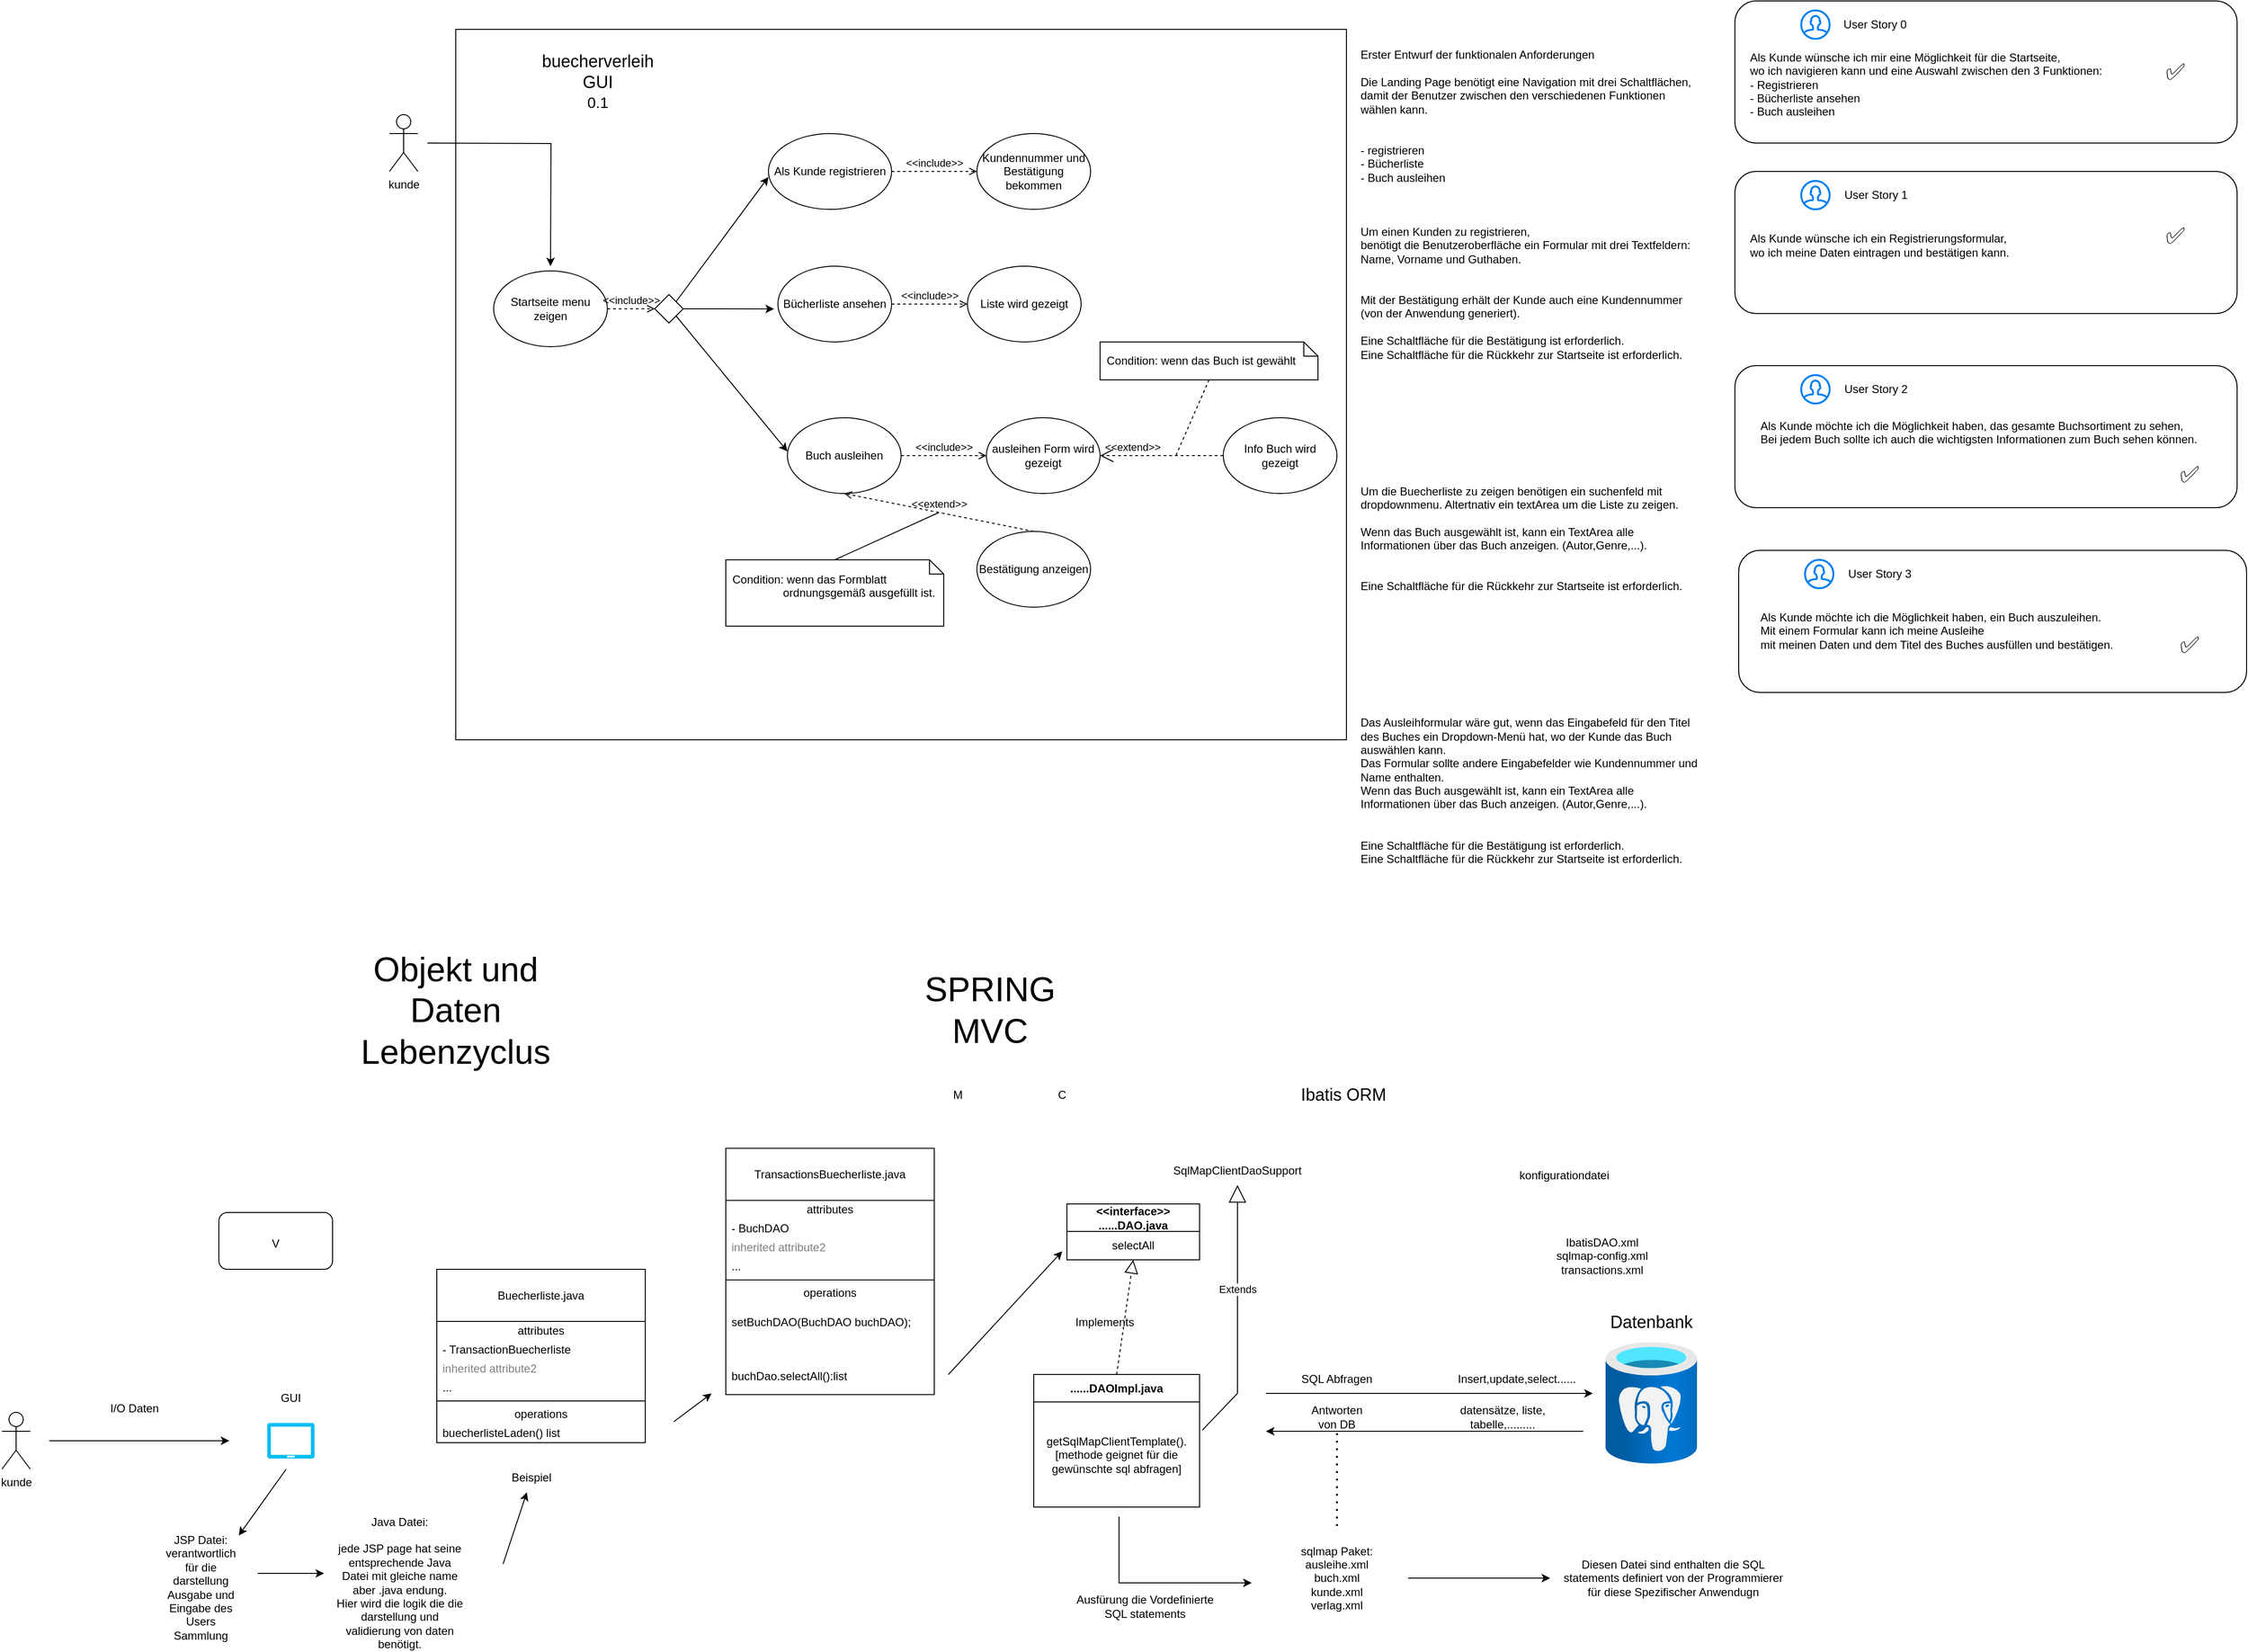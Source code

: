 <mxfile version="22.0.0" type="device">
  <diagram name="Seite-1" id="uxTLcfkTgohi3he8zT08">
    <mxGraphModel dx="2737" dy="908" grid="1" gridSize="10" guides="1" tooltips="1" connect="1" arrows="1" fold="1" page="1" pageScale="1" pageWidth="827" pageHeight="1169" math="0" shadow="0">
      <root>
        <mxCell id="0" />
        <mxCell id="1" parent="0" />
        <mxCell id="UxeK1BwtODX440jXkS57-47" value="" style="rounded=1;whiteSpace=wrap;html=1;" vertex="1" parent="1">
          <mxGeometry x="-430" y="1329" width="120" height="60" as="geometry" />
        </mxCell>
        <mxCell id="-Hhe_IaTKdPIlDTNNeOO-61" value="" style="rounded=1;whiteSpace=wrap;html=1;" parent="1" vertex="1">
          <mxGeometry x="1170" y="50" width="530" height="150" as="geometry" />
        </mxCell>
        <mxCell id="-Hhe_IaTKdPIlDTNNeOO-51" value="" style="rounded=0;whiteSpace=wrap;html=1;" parent="1" vertex="1">
          <mxGeometry x="-180" y="80" width="940" height="750" as="geometry" />
        </mxCell>
        <mxCell id="-Hhe_IaTKdPIlDTNNeOO-38" style="edgeStyle=orthogonalEdgeStyle;rounded=0;orthogonalLoop=1;jettySize=auto;html=1;" parent="1" edge="1">
          <mxGeometry relative="1" as="geometry">
            <mxPoint x="-80" y="330" as="targetPoint" />
            <mxPoint x="-210" y="200" as="sourcePoint" />
          </mxGeometry>
        </mxCell>
        <mxCell id="-Hhe_IaTKdPIlDTNNeOO-1" value="&lt;div&gt;kunde&lt;/div&gt;&lt;div&gt;&lt;br&gt;&lt;/div&gt;" style="shape=umlActor;verticalLabelPosition=bottom;verticalAlign=top;html=1;" parent="1" vertex="1">
          <mxGeometry x="-250" y="170" width="30" height="60" as="geometry" />
        </mxCell>
        <mxCell id="-Hhe_IaTKdPIlDTNNeOO-2" value="Als Kunde registrieren" style="ellipse;whiteSpace=wrap;html=1;" parent="1" vertex="1">
          <mxGeometry x="150" y="190" width="130" height="80" as="geometry" />
        </mxCell>
        <mxCell id="-Hhe_IaTKdPIlDTNNeOO-5" value="Kundennummer und Bestätigung bekommen" style="ellipse;whiteSpace=wrap;html=1;" parent="1" vertex="1">
          <mxGeometry x="370" y="190" width="120" height="80" as="geometry" />
        </mxCell>
        <mxCell id="-Hhe_IaTKdPIlDTNNeOO-6" value="&amp;lt;&amp;lt;include&amp;gt;&amp;gt;" style="html=1;verticalAlign=bottom;labelBackgroundColor=none;endArrow=open;endFill=0;dashed=1;rounded=0;exitX=1;exitY=0.5;exitDx=0;exitDy=0;entryX=0;entryY=0.5;entryDx=0;entryDy=0;" parent="1" source="-Hhe_IaTKdPIlDTNNeOO-2" target="-Hhe_IaTKdPIlDTNNeOO-5" edge="1">
          <mxGeometry width="160" relative="1" as="geometry">
            <mxPoint x="140" y="430" as="sourcePoint" />
            <mxPoint x="300" y="430" as="targetPoint" />
          </mxGeometry>
        </mxCell>
        <mxCell id="-Hhe_IaTKdPIlDTNNeOO-7" value="&lt;div&gt;&lt;font style=&quot;font-size: 18px;&quot;&gt;buecherverleih GUI &lt;br&gt;&lt;/font&gt;&lt;/div&gt;&lt;div&gt;&lt;font size=&quot;3&quot;&gt;0.1&lt;/font&gt;&lt;/div&gt;" style="text;html=1;strokeColor=none;fillColor=none;align=center;verticalAlign=middle;whiteSpace=wrap;rounded=0;" parent="1" vertex="1">
          <mxGeometry x="-60" y="120" width="60" height="30" as="geometry" />
        </mxCell>
        <mxCell id="-Hhe_IaTKdPIlDTNNeOO-9" value="Bücherliste ansehen&lt;br&gt;" style="ellipse;whiteSpace=wrap;html=1;" parent="1" vertex="1">
          <mxGeometry x="160" y="330" width="120" height="80" as="geometry" />
        </mxCell>
        <mxCell id="-Hhe_IaTKdPIlDTNNeOO-11" value="Buch ausleihen" style="ellipse;whiteSpace=wrap;html=1;" parent="1" vertex="1">
          <mxGeometry x="170" y="490" width="120" height="80" as="geometry" />
        </mxCell>
        <mxCell id="-Hhe_IaTKdPIlDTNNeOO-14" value="Bestätigung anzeigen" style="ellipse;whiteSpace=wrap;html=1;" parent="1" vertex="1">
          <mxGeometry x="370" y="610" width="120" height="80" as="geometry" />
        </mxCell>
        <mxCell id="-Hhe_IaTKdPIlDTNNeOO-15" value="Liste wird gezeigt" style="ellipse;whiteSpace=wrap;html=1;" parent="1" vertex="1">
          <mxGeometry x="360" y="330" width="120" height="80" as="geometry" />
        </mxCell>
        <mxCell id="-Hhe_IaTKdPIlDTNNeOO-17" value="&amp;lt;&amp;lt;include&amp;gt;&amp;gt;" style="html=1;verticalAlign=bottom;labelBackgroundColor=none;endArrow=open;endFill=0;dashed=1;rounded=0;entryX=0;entryY=0.5;entryDx=0;entryDy=0;exitX=1;exitY=0.5;exitDx=0;exitDy=0;" parent="1" source="-Hhe_IaTKdPIlDTNNeOO-9" target="-Hhe_IaTKdPIlDTNNeOO-15" edge="1">
          <mxGeometry width="160" relative="1" as="geometry">
            <mxPoint x="140" y="430" as="sourcePoint" />
            <mxPoint x="300" y="430" as="targetPoint" />
          </mxGeometry>
        </mxCell>
        <mxCell id="-Hhe_IaTKdPIlDTNNeOO-20" value="&lt;div&gt;Erster Entwurf der funktionalen Anforderungen&lt;/div&gt;&lt;div&gt;&lt;br&gt;&lt;/div&gt;&lt;div&gt;Die Landing Page benötigt eine Navigation mit drei Schaltflächen, damit der Benutzer zwischen den verschiedenen Funktionen wählen kann.&lt;br&gt;&lt;br&gt;&lt;br&gt;&lt;/div&gt;&lt;div&gt;- registrieren &lt;br&gt;&lt;/div&gt;&lt;div&gt;- Bücherliste &lt;br&gt;&lt;/div&gt;&lt;div&gt;- Buch ausleihen &lt;br&gt;&lt;/div&gt;&lt;div&gt;&lt;br&gt;&lt;/div&gt;&lt;br&gt;&lt;div&gt;&lt;br&gt;&lt;/div&gt;Um einen Kunden zu registrieren,&lt;br&gt;benötigt die Benutzeroberfläche ein Formular mit drei Textfeldern: Name, Vorname und Guthaben.&lt;br&gt;&lt;br&gt;&lt;br&gt;&lt;div&gt;Mit der Bestätigung erhält der Kunde auch eine Kundennummer (von der Anwendung generiert).&lt;/div&gt;&lt;div&gt;&lt;br&gt;&lt;/div&gt;&lt;div&gt;Eine Schaltfläche für die Bestätigung ist erforderlich.&lt;/div&gt;&lt;div&gt;Eine Schaltfläche für die Rückkehr zur Startseite ist erforderlich.&lt;/div&gt;&lt;br&gt;&lt;br&gt;&lt;div&gt;&lt;br&gt;&lt;/div&gt;&lt;div&gt;&lt;br&gt;&lt;/div&gt;&lt;div&gt;&lt;br&gt;&lt;/div&gt;&lt;div&gt;&lt;br&gt;&lt;/div&gt;&lt;div&gt;&lt;br&gt;&lt;/div&gt;&lt;div&gt;&lt;br&gt;&lt;/div&gt;&lt;div&gt;&lt;br&gt;&lt;/div&gt;&lt;div&gt;Um die Buecherliste zu zeigen benötigen ein suchenfeld mit dropdownmenu. Altertnativ ein textArea um die Liste zu zeigen. &lt;br&gt;&lt;/div&gt;&lt;div&gt;&lt;br&gt;&lt;/div&gt;&lt;div&gt;Wenn das Buch ausgewählt ist, kann ein TextArea alle Informationen über das Buch anzeigen. (Autor,Genre,...).&lt;/div&gt;&lt;div&gt;&lt;br&gt;&lt;/div&gt;&lt;div&gt;&lt;br&gt;&lt;/div&gt;&lt;div&gt;Eine Schaltfläche für die Rückkehr zur Startseite ist erforderlich.&lt;/div&gt;&lt;div&gt;&lt;br&gt;&lt;/div&gt;&lt;div&gt;&lt;br&gt;&lt;/div&gt;&lt;div&gt;&lt;br&gt;&lt;/div&gt;&lt;div&gt;&lt;br&gt;&lt;/div&gt;&lt;div&gt;&lt;br&gt;&lt;/div&gt;&lt;div&gt;&lt;br&gt;&lt;/div&gt;&lt;div&gt;&lt;br&gt;&lt;/div&gt;&lt;div&gt;&lt;br&gt;&lt;/div&gt;&lt;div&gt;&lt;br&gt;&lt;/div&gt;Das Ausleihformular wäre gut, wenn das Eingabefeld für den Titel des Buches ein Dropdown-Menü hat, wo der Kunde das Buch auswählen kann.&lt;br&gt;Das Formular sollte andere Eingabefelder wie Kundennummer und Name enthalten.&lt;br&gt;&lt;div&gt;Wenn das Buch ausgewählt ist, kann ein TextArea alle Informationen über das Buch anzeigen. (Autor,Genre,...).&lt;/div&gt;&lt;br&gt;&lt;div&gt;&lt;br&gt;&lt;/div&gt;&lt;div&gt;Eine Schaltfläche für die Bestätigung ist erforderlich.&lt;/div&gt;&lt;div&gt;Eine Schaltfläche für die Rückkehr zur Startseite ist erforderlich.&lt;br&gt;&lt;br&gt;&lt;br&gt;&lt;br&gt;&lt;br&gt;&lt;br&gt;&lt;/div&gt;" style="text;html=1;strokeColor=none;fillColor=none;spacing=5;spacingTop=-20;whiteSpace=wrap;overflow=hidden;rounded=0;" parent="1" vertex="1">
          <mxGeometry x="770" y="110" width="370" height="880" as="geometry" />
        </mxCell>
        <mxCell id="-Hhe_IaTKdPIlDTNNeOO-21" value="ausleihen Form wird gezeigt" style="ellipse;whiteSpace=wrap;html=1;" parent="1" vertex="1">
          <mxGeometry x="380" y="490" width="120" height="80" as="geometry" />
        </mxCell>
        <mxCell id="-Hhe_IaTKdPIlDTNNeOO-22" value="&amp;lt;&amp;lt;include&amp;gt;&amp;gt;" style="html=1;verticalAlign=bottom;labelBackgroundColor=none;endArrow=open;endFill=0;dashed=1;rounded=0;exitX=1;exitY=0.5;exitDx=0;exitDy=0;entryX=0;entryY=0.5;entryDx=0;entryDy=0;" parent="1" source="-Hhe_IaTKdPIlDTNNeOO-11" target="-Hhe_IaTKdPIlDTNNeOO-21" edge="1">
          <mxGeometry width="160" relative="1" as="geometry">
            <mxPoint x="330" y="350" as="sourcePoint" />
            <mxPoint x="490" y="350" as="targetPoint" />
          </mxGeometry>
        </mxCell>
        <mxCell id="-Hhe_IaTKdPIlDTNNeOO-24" value="&amp;lt;&amp;lt;extend&amp;gt;&amp;gt;" style="html=1;verticalAlign=bottom;labelBackgroundColor=none;endArrow=open;endFill=0;dashed=1;rounded=0;exitX=0.5;exitY=0;exitDx=0;exitDy=0;entryX=0.5;entryY=1;entryDx=0;entryDy=0;" parent="1" source="-Hhe_IaTKdPIlDTNNeOO-14" target="-Hhe_IaTKdPIlDTNNeOO-11" edge="1">
          <mxGeometry width="160" relative="1" as="geometry">
            <mxPoint x="330" y="350" as="sourcePoint" />
            <mxPoint x="490" y="350" as="targetPoint" />
          </mxGeometry>
        </mxCell>
        <mxCell id="-Hhe_IaTKdPIlDTNNeOO-25" value="Condition: wenn das Formblatt                 ordnungsgemäß ausgefüllt ist.&#xa;" style="shape=note;size=15;spacingLeft=5;align=left;whiteSpace=wrap;" parent="1" vertex="1">
          <mxGeometry x="105" y="640" width="230" height="70" as="geometry" />
        </mxCell>
        <mxCell id="-Hhe_IaTKdPIlDTNNeOO-28" value="" style="endArrow=none;html=1;rounded=0;exitX=0.5;exitY=0;exitDx=0;exitDy=0;exitPerimeter=0;" parent="1" source="-Hhe_IaTKdPIlDTNNeOO-25" edge="1">
          <mxGeometry width="50" height="50" relative="1" as="geometry">
            <mxPoint x="380" y="380" as="sourcePoint" />
            <mxPoint x="330" y="590" as="targetPoint" />
          </mxGeometry>
        </mxCell>
        <mxCell id="-Hhe_IaTKdPIlDTNNeOO-29" value="Info Buch wird gezeigt" style="ellipse;whiteSpace=wrap;html=1;" parent="1" vertex="1">
          <mxGeometry x="630" y="490" width="120" height="80" as="geometry" />
        </mxCell>
        <mxCell id="-Hhe_IaTKdPIlDTNNeOO-30" value="Condition: wenn das Buch ist gewählt" style="shape=note;size=15;spacingLeft=5;align=left;whiteSpace=wrap;" parent="1" vertex="1">
          <mxGeometry x="500" y="410" width="230" height="40" as="geometry" />
        </mxCell>
        <mxCell id="-Hhe_IaTKdPIlDTNNeOO-31" value="&amp;lt;&amp;lt;extend&amp;gt;&amp;gt;" style="align=right;html=1;verticalAlign=bottom;rounded=0;labelBackgroundColor=none;endArrow=open;endSize=12;dashed=1;exitX=0;exitY=0.5;exitDx=0;exitDy=0;entryX=1;entryY=0.5;entryDx=0;entryDy=0;" parent="1" source="-Hhe_IaTKdPIlDTNNeOO-29" target="-Hhe_IaTKdPIlDTNNeOO-21" edge="1">
          <mxGeometry relative="1" as="geometry">
            <mxPoint x="480" y="490" as="targetPoint" />
            <mxPoint x="640" y="490" as="sourcePoint" />
          </mxGeometry>
        </mxCell>
        <mxCell id="-Hhe_IaTKdPIlDTNNeOO-32" value="" style="edgeStyle=none;html=1;endArrow=none;rounded=0;labelBackgroundColor=none;dashed=1;exitX=0.5;exitY=1;" parent="1" source="-Hhe_IaTKdPIlDTNNeOO-30" edge="1">
          <mxGeometry relative="1" as="geometry">
            <mxPoint x="580" y="530" as="targetPoint" />
          </mxGeometry>
        </mxCell>
        <mxCell id="-Hhe_IaTKdPIlDTNNeOO-33" value="Startseite menu zeigen" style="ellipse;whiteSpace=wrap;html=1;" parent="1" vertex="1">
          <mxGeometry x="-140" y="335" width="120" height="80" as="geometry" />
        </mxCell>
        <mxCell id="-Hhe_IaTKdPIlDTNNeOO-44" value="" style="rhombus;" parent="1" vertex="1">
          <mxGeometry x="30" y="360" width="30" height="30" as="geometry" />
        </mxCell>
        <mxCell id="-Hhe_IaTKdPIlDTNNeOO-47" value="&amp;lt;&amp;lt;include&amp;gt;&amp;gt;" style="html=1;verticalAlign=bottom;labelBackgroundColor=none;endArrow=open;endFill=0;dashed=1;rounded=0;exitX=1;exitY=0.5;exitDx=0;exitDy=0;entryX=0;entryY=0.5;entryDx=0;entryDy=0;" parent="1" source="-Hhe_IaTKdPIlDTNNeOO-33" target="-Hhe_IaTKdPIlDTNNeOO-44" edge="1">
          <mxGeometry width="160" relative="1" as="geometry">
            <mxPoint x="30" y="390" as="sourcePoint" />
            <mxPoint x="190" y="390" as="targetPoint" />
          </mxGeometry>
        </mxCell>
        <mxCell id="-Hhe_IaTKdPIlDTNNeOO-48" value="" style="endArrow=classic;html=1;rounded=0;exitX=1;exitY=0.5;exitDx=0;exitDy=0;entryX=-0.034;entryY=0.564;entryDx=0;entryDy=0;entryPerimeter=0;" parent="1" source="-Hhe_IaTKdPIlDTNNeOO-44" target="-Hhe_IaTKdPIlDTNNeOO-9" edge="1">
          <mxGeometry width="50" height="50" relative="1" as="geometry">
            <mxPoint x="90" y="410" as="sourcePoint" />
            <mxPoint x="140" y="360" as="targetPoint" />
          </mxGeometry>
        </mxCell>
        <mxCell id="-Hhe_IaTKdPIlDTNNeOO-49" value="" style="endArrow=classic;html=1;rounded=0;exitX=1;exitY=0;exitDx=0;exitDy=0;entryX=0;entryY=0.573;entryDx=0;entryDy=0;entryPerimeter=0;" parent="1" source="-Hhe_IaTKdPIlDTNNeOO-44" target="-Hhe_IaTKdPIlDTNNeOO-2" edge="1">
          <mxGeometry width="50" height="50" relative="1" as="geometry">
            <mxPoint x="90" y="410" as="sourcePoint" />
            <mxPoint x="140" y="360" as="targetPoint" />
          </mxGeometry>
        </mxCell>
        <mxCell id="-Hhe_IaTKdPIlDTNNeOO-50" value="" style="endArrow=classic;html=1;rounded=0;exitX=1;exitY=1;exitDx=0;exitDy=0;entryX=0;entryY=0.444;entryDx=0;entryDy=0;entryPerimeter=0;" parent="1" source="-Hhe_IaTKdPIlDTNNeOO-44" target="-Hhe_IaTKdPIlDTNNeOO-11" edge="1">
          <mxGeometry width="50" height="50" relative="1" as="geometry">
            <mxPoint x="90" y="410" as="sourcePoint" />
            <mxPoint x="140" y="360" as="targetPoint" />
          </mxGeometry>
        </mxCell>
        <mxCell id="-Hhe_IaTKdPIlDTNNeOO-52" value="" style="html=1;verticalLabelPosition=bottom;align=center;labelBackgroundColor=#ffffff;verticalAlign=top;strokeWidth=2;strokeColor=#0080F0;shadow=0;dashed=0;shape=mxgraph.ios7.icons.user;" parent="1" vertex="1">
          <mxGeometry x="1240" y="60" width="30" height="30" as="geometry" />
        </mxCell>
        <mxCell id="-Hhe_IaTKdPIlDTNNeOO-53" value="&lt;div&gt;User Story 0&lt;/div&gt;" style="text;html=1;strokeColor=none;fillColor=none;align=center;verticalAlign=middle;whiteSpace=wrap;rounded=0;" parent="1" vertex="1">
          <mxGeometry x="1258" y="60" width="120" height="30" as="geometry" />
        </mxCell>
        <mxCell id="-Hhe_IaTKdPIlDTNNeOO-58" value="&lt;div align=&quot;left&quot;&gt;&lt;br&gt;&lt;/div&gt;&lt;div&gt;&lt;br&gt;&lt;/div&gt;Als Kunde wünsche ich mir eine Möglichkeit für die Startseite,&lt;br&gt;wo ich navigieren kann und eine Auswahl zwischen den 3 Funktionen:&lt;br&gt;- Registrieren&lt;br&gt;- Bücherliste ansehen&lt;br&gt;- Buch ausleihen" style="text;html=1;align=left;verticalAlign=middle;resizable=0;points=[];autosize=1;strokeColor=none;fillColor=none;" parent="1" vertex="1">
          <mxGeometry x="1184" y="69" width="390" height="110" as="geometry" />
        </mxCell>
        <mxCell id="-Hhe_IaTKdPIlDTNNeOO-70" value="" style="rounded=1;whiteSpace=wrap;html=1;" parent="1" vertex="1">
          <mxGeometry x="1174" y="630" width="536" height="150" as="geometry" />
        </mxCell>
        <mxCell id="-Hhe_IaTKdPIlDTNNeOO-71" value="" style="html=1;verticalLabelPosition=bottom;align=center;labelBackgroundColor=#ffffff;verticalAlign=top;strokeWidth=2;strokeColor=#0080F0;shadow=0;dashed=0;shape=mxgraph.ios7.icons.user;" parent="1" vertex="1">
          <mxGeometry x="1244" y="640" width="30" height="30" as="geometry" />
        </mxCell>
        <mxCell id="-Hhe_IaTKdPIlDTNNeOO-72" value="&lt;div&gt;User Story 3&lt;br&gt;&lt;/div&gt;" style="text;html=1;strokeColor=none;fillColor=none;align=center;verticalAlign=middle;whiteSpace=wrap;rounded=0;" parent="1" vertex="1">
          <mxGeometry x="1263" y="640" width="120" height="30" as="geometry" />
        </mxCell>
        <mxCell id="-Hhe_IaTKdPIlDTNNeOO-74" value="" style="rounded=1;whiteSpace=wrap;html=1;" parent="1" vertex="1">
          <mxGeometry x="1170" y="230" width="530" height="150" as="geometry" />
        </mxCell>
        <mxCell id="-Hhe_IaTKdPIlDTNNeOO-75" value="" style="html=1;verticalLabelPosition=bottom;align=center;labelBackgroundColor=#ffffff;verticalAlign=top;strokeWidth=2;strokeColor=#0080F0;shadow=0;dashed=0;shape=mxgraph.ios7.icons.user;" parent="1" vertex="1">
          <mxGeometry x="1240" y="240" width="30" height="30" as="geometry" />
        </mxCell>
        <mxCell id="-Hhe_IaTKdPIlDTNNeOO-76" value="&lt;div&gt;User Story 1&lt;/div&gt;" style="text;html=1;strokeColor=none;fillColor=none;align=center;verticalAlign=middle;whiteSpace=wrap;rounded=0;" parent="1" vertex="1">
          <mxGeometry x="1259" y="240" width="120" height="30" as="geometry" />
        </mxCell>
        <mxCell id="-Hhe_IaTKdPIlDTNNeOO-77" value="Als Kunde wünsche ich ein Registrierungsformular,&lt;br&gt;wo ich meine Daten eintragen und bestätigen kann." style="text;html=1;align=left;verticalAlign=middle;resizable=0;points=[];autosize=1;strokeColor=none;fillColor=none;" parent="1" vertex="1">
          <mxGeometry x="1184" y="288" width="290" height="40" as="geometry" />
        </mxCell>
        <mxCell id="-Hhe_IaTKdPIlDTNNeOO-78" value="" style="rounded=1;whiteSpace=wrap;html=1;" parent="1" vertex="1">
          <mxGeometry x="1170" y="435" width="530" height="150" as="geometry" />
        </mxCell>
        <mxCell id="-Hhe_IaTKdPIlDTNNeOO-79" value="" style="html=1;verticalLabelPosition=bottom;align=center;labelBackgroundColor=#ffffff;verticalAlign=top;strokeWidth=2;strokeColor=#0080F0;shadow=0;dashed=0;shape=mxgraph.ios7.icons.user;" parent="1" vertex="1">
          <mxGeometry x="1240" y="445" width="30" height="30" as="geometry" />
        </mxCell>
        <mxCell id="-Hhe_IaTKdPIlDTNNeOO-80" value="&lt;div&gt;User Story 2&lt;br&gt;&lt;/div&gt;" style="text;html=1;strokeColor=none;fillColor=none;align=center;verticalAlign=middle;whiteSpace=wrap;rounded=0;" parent="1" vertex="1">
          <mxGeometry x="1259" y="445" width="120" height="30" as="geometry" />
        </mxCell>
        <mxCell id="-Hhe_IaTKdPIlDTNNeOO-81" value="Als Kunde möchte ich die Möglichkeit haben, das gesamte Buchsortiment zu sehen,&lt;br&gt;Bei jedem Buch sollte ich auch die wichtigsten Informationen zum Buch sehen können.&lt;br&gt;&lt;br&gt;&lt;br&gt;" style="text;html=1;align=left;verticalAlign=middle;resizable=0;points=[];autosize=1;strokeColor=none;fillColor=none;" parent="1" vertex="1">
          <mxGeometry x="1195" y="485" width="480" height="70" as="geometry" />
        </mxCell>
        <mxCell id="-Hhe_IaTKdPIlDTNNeOO-82" value="&lt;div&gt;Als Kunde möchte ich die Möglichkeit haben, ein Buch auszuleihen.&lt;/div&gt;&lt;div&gt;Mit einem Formular kann ich meine Ausleihe&lt;/div&gt;mit meinen Daten und dem Titel des Buches ausfüllen und bestätigen." style="text;html=1;align=left;verticalAlign=middle;resizable=0;points=[];autosize=1;strokeColor=none;fillColor=none;" parent="1" vertex="1">
          <mxGeometry x="1195" y="685" width="390" height="60" as="geometry" />
        </mxCell>
        <mxCell id="UxeK1BwtODX440jXkS57-1" value="&lt;font style=&quot;font-size: 24px;&quot;&gt;✅&lt;/font&gt;" style="text;html=1;strokeColor=none;fillColor=none;align=center;verticalAlign=middle;whiteSpace=wrap;rounded=0;" vertex="1" parent="1">
          <mxGeometry x="1595" y="95" width="80" height="60" as="geometry" />
        </mxCell>
        <mxCell id="UxeK1BwtODX440jXkS57-2" value="&lt;font style=&quot;font-size: 24px;&quot;&gt;✅&lt;/font&gt;" style="text;html=1;strokeColor=none;fillColor=none;align=center;verticalAlign=middle;whiteSpace=wrap;rounded=0;" vertex="1" parent="1">
          <mxGeometry x="1595" y="268" width="80" height="60" as="geometry" />
        </mxCell>
        <mxCell id="UxeK1BwtODX440jXkS57-3" value="&lt;font style=&quot;font-size: 24px;&quot;&gt;✅&lt;/font&gt;" style="text;html=1;strokeColor=none;fillColor=none;align=center;verticalAlign=middle;whiteSpace=wrap;rounded=0;" vertex="1" parent="1">
          <mxGeometry x="1610" y="520" width="80" height="60" as="geometry" />
        </mxCell>
        <mxCell id="UxeK1BwtODX440jXkS57-4" value="&lt;font style=&quot;font-size: 24px;&quot;&gt;✅&lt;/font&gt;" style="text;html=1;strokeColor=none;fillColor=none;align=center;verticalAlign=middle;whiteSpace=wrap;rounded=0;" vertex="1" parent="1">
          <mxGeometry x="1610" y="700" width="80" height="60" as="geometry" />
        </mxCell>
        <mxCell id="UxeK1BwtODX440jXkS57-5" value="&lt;div&gt;kunde&lt;/div&gt;&lt;div&gt;&lt;br&gt;&lt;/div&gt;" style="shape=umlActor;verticalLabelPosition=bottom;verticalAlign=top;html=1;" vertex="1" parent="1">
          <mxGeometry x="-659" y="1540" width="30" height="60" as="geometry" />
        </mxCell>
        <mxCell id="UxeK1BwtODX440jXkS57-6" value="&lt;div&gt;&lt;font style=&quot;font-size: 36px;&quot;&gt;Objekt und Daten Lebenzyclus&lt;/font&gt;&lt;/div&gt;&lt;div&gt;&lt;font size=&quot;3&quot;&gt;&lt;br&gt;&lt;/font&gt;&lt;/div&gt;" style="text;html=1;strokeColor=none;fillColor=none;align=center;verticalAlign=middle;whiteSpace=wrap;rounded=0;" vertex="1" parent="1">
          <mxGeometry x="-300" y="1110" width="240" height="30" as="geometry" />
        </mxCell>
        <mxCell id="UxeK1BwtODX440jXkS57-7" value="" style="verticalLabelPosition=bottom;html=1;verticalAlign=top;align=center;strokeColor=none;fillColor=#00BEF2;shape=mxgraph.azure.tablet;pointerEvents=1;" vertex="1" parent="1">
          <mxGeometry x="-379" y="1551.25" width="50" height="37.5" as="geometry" />
        </mxCell>
        <mxCell id="UxeK1BwtODX440jXkS57-8" value="" style="endArrow=classic;html=1;rounded=0;" edge="1" parent="1">
          <mxGeometry width="50" height="50" relative="1" as="geometry">
            <mxPoint x="-609" y="1570" as="sourcePoint" />
            <mxPoint x="-419" y="1570" as="targetPoint" />
          </mxGeometry>
        </mxCell>
        <mxCell id="UxeK1BwtODX440jXkS57-9" value="GUI" style="text;html=1;strokeColor=none;fillColor=none;align=center;verticalAlign=middle;whiteSpace=wrap;rounded=0;" vertex="1" parent="1">
          <mxGeometry x="-384" y="1510" width="60" height="30" as="geometry" />
        </mxCell>
        <mxCell id="UxeK1BwtODX440jXkS57-10" value="I/O Daten" style="text;html=1;strokeColor=none;fillColor=none;align=center;verticalAlign=middle;whiteSpace=wrap;rounded=0;" vertex="1" parent="1">
          <mxGeometry x="-549" y="1521.25" width="60" height="30" as="geometry" />
        </mxCell>
        <mxCell id="UxeK1BwtODX440jXkS57-11" value="" style="endArrow=classic;html=1;rounded=0;" edge="1" parent="1">
          <mxGeometry width="50" height="50" relative="1" as="geometry">
            <mxPoint x="-359" y="1600" as="sourcePoint" />
            <mxPoint x="-409" y="1670" as="targetPoint" />
          </mxGeometry>
        </mxCell>
        <mxCell id="UxeK1BwtODX440jXkS57-12" value="JSP Datei: verantwortlich für die darstellung Ausgabe und Eingabe des Users Sammlung " style="text;html=1;strokeColor=none;fillColor=none;align=center;verticalAlign=middle;whiteSpace=wrap;rounded=0;" vertex="1" parent="1">
          <mxGeometry x="-479" y="1710" width="60" height="30" as="geometry" />
        </mxCell>
        <mxCell id="UxeK1BwtODX440jXkS57-13" value="&lt;div&gt;Java Datei:&lt;/div&gt;&lt;div&gt;&lt;br&gt;&lt;/div&gt;&lt;div&gt;jede JSP page hat seine entsprechende Java Datei mit gleiche name aber .java endung. &lt;br&gt;&lt;/div&gt;&lt;div&gt;Hier wird die logik die die darstellung und validierung von daten benötigt. &lt;br&gt;&lt;/div&gt;" style="text;html=1;strokeColor=none;fillColor=none;align=center;verticalAlign=middle;whiteSpace=wrap;rounded=0;" vertex="1" parent="1">
          <mxGeometry x="-309" y="1700" width="140" height="40" as="geometry" />
        </mxCell>
        <mxCell id="UxeK1BwtODX440jXkS57-14" value="" style="endArrow=classic;html=1;rounded=0;" edge="1" parent="1">
          <mxGeometry width="50" height="50" relative="1" as="geometry">
            <mxPoint x="-389" y="1710" as="sourcePoint" />
            <mxPoint x="-319" y="1710" as="targetPoint" />
          </mxGeometry>
        </mxCell>
        <mxCell id="UxeK1BwtODX440jXkS57-15" value="M" style="text;html=1;strokeColor=none;fillColor=none;align=center;verticalAlign=middle;whiteSpace=wrap;rounded=0;" vertex="1" parent="1">
          <mxGeometry x="320" y="1190" width="60" height="30" as="geometry" />
        </mxCell>
        <mxCell id="UxeK1BwtODX440jXkS57-16" value="V" style="text;html=1;strokeColor=none;fillColor=none;align=center;verticalAlign=middle;whiteSpace=wrap;rounded=0;" vertex="1" parent="1">
          <mxGeometry x="-400" y="1347" width="60" height="30" as="geometry" />
        </mxCell>
        <mxCell id="UxeK1BwtODX440jXkS57-17" value="C" style="text;html=1;strokeColor=none;fillColor=none;align=center;verticalAlign=middle;whiteSpace=wrap;rounded=0;" vertex="1" parent="1">
          <mxGeometry x="430" y="1190" width="60" height="30" as="geometry" />
        </mxCell>
        <mxCell id="UxeK1BwtODX440jXkS57-18" value="&lt;font style=&quot;font-size: 36px;&quot;&gt;SPRING MVC &lt;/font&gt;" style="text;html=1;strokeColor=none;fillColor=none;align=center;verticalAlign=middle;whiteSpace=wrap;rounded=0;" vertex="1" parent="1">
          <mxGeometry x="354" y="1100" width="60" height="30" as="geometry" />
        </mxCell>
        <mxCell id="UxeK1BwtODX440jXkS57-19" value="" style="image;aspect=fixed;html=1;points=[];align=center;fontSize=12;image=img/lib/azure2/databases/Azure_Database_PostgreSQL_Server.svg;" vertex="1" parent="1">
          <mxGeometry x="1033.44" y="1465.63" width="96.56" height="128.75" as="geometry" />
        </mxCell>
        <mxCell id="UxeK1BwtODX440jXkS57-20" value="&lt;font style=&quot;font-size: 18px;&quot;&gt;Datenbank&lt;/font&gt;" style="text;html=1;strokeColor=none;fillColor=none;align=center;verticalAlign=middle;whiteSpace=wrap;rounded=0;" vertex="1" parent="1">
          <mxGeometry x="1051.72" y="1430" width="60" height="30" as="geometry" />
        </mxCell>
        <mxCell id="UxeK1BwtODX440jXkS57-21" value="&lt;div&gt;IbatisDAO.xml&lt;/div&gt;&lt;div&gt;sqlmap-config.xml&lt;/div&gt;&lt;div&gt;transactions.xml&lt;br&gt;&lt;/div&gt;" style="text;html=1;strokeColor=none;fillColor=none;align=center;verticalAlign=middle;whiteSpace=wrap;rounded=0;" vertex="1" parent="1">
          <mxGeometry x="940" y="1350" width="180" height="50" as="geometry" />
        </mxCell>
        <mxCell id="UxeK1BwtODX440jXkS57-22" value="&lt;div&gt;sqlmap Paket:&lt;/div&gt;&lt;div&gt;ausleihe.xml&lt;/div&gt;&lt;div&gt;buch.xml&lt;/div&gt;&lt;div&gt;kunde.xml&lt;/div&gt;&lt;div&gt;verlag.xml&lt;br&gt;&lt;/div&gt;" style="text;html=1;strokeColor=none;fillColor=none;align=center;verticalAlign=middle;whiteSpace=wrap;rounded=0;" vertex="1" parent="1">
          <mxGeometry x="675" y="1660" width="150" height="110" as="geometry" />
        </mxCell>
        <mxCell id="UxeK1BwtODX440jXkS57-24" value="konfigurationdatei" style="text;html=1;strokeColor=none;fillColor=none;align=center;verticalAlign=middle;whiteSpace=wrap;rounded=0;" vertex="1" parent="1">
          <mxGeometry x="960" y="1275" width="60" height="30" as="geometry" />
        </mxCell>
        <mxCell id="UxeK1BwtODX440jXkS57-25" value="&lt;font style=&quot;font-size: 18px;&quot;&gt;Ibatis ORM &lt;/font&gt;" style="text;html=1;strokeColor=none;fillColor=none;align=center;verticalAlign=middle;whiteSpace=wrap;rounded=0;" vertex="1" parent="1">
          <mxGeometry x="687" y="1190" width="140" height="30" as="geometry" />
        </mxCell>
        <mxCell id="UxeK1BwtODX440jXkS57-26" value="" style="endArrow=classic;html=1;rounded=0;" edge="1" parent="1">
          <mxGeometry width="50" height="50" relative="1" as="geometry">
            <mxPoint x="675" y="1520" as="sourcePoint" />
            <mxPoint x="1020" y="1520" as="targetPoint" />
          </mxGeometry>
        </mxCell>
        <mxCell id="UxeK1BwtODX440jXkS57-27" value="" style="endArrow=classic;html=1;rounded=0;" edge="1" parent="1">
          <mxGeometry width="50" height="50" relative="1" as="geometry">
            <mxPoint x="1010" y="1560" as="sourcePoint" />
            <mxPoint x="675" y="1560" as="targetPoint" />
          </mxGeometry>
        </mxCell>
        <mxCell id="UxeK1BwtODX440jXkS57-28" value="" style="endArrow=none;dashed=1;html=1;dashPattern=1 3;strokeWidth=2;rounded=0;exitX=0.5;exitY=0;exitDx=0;exitDy=0;" edge="1" parent="1" source="UxeK1BwtODX440jXkS57-22">
          <mxGeometry width="50" height="50" relative="1" as="geometry">
            <mxPoint x="735" y="1590" as="sourcePoint" />
            <mxPoint x="750" y="1560" as="targetPoint" />
          </mxGeometry>
        </mxCell>
        <mxCell id="UxeK1BwtODX440jXkS57-29" value="SQL Abfragen" style="text;html=1;strokeColor=none;fillColor=none;align=center;verticalAlign=middle;whiteSpace=wrap;rounded=0;" vertex="1" parent="1">
          <mxGeometry x="705" y="1490" width="90" height="30" as="geometry" />
        </mxCell>
        <mxCell id="UxeK1BwtODX440jXkS57-30" value="Antworten von DB" style="text;html=1;strokeColor=none;fillColor=none;align=center;verticalAlign=middle;whiteSpace=wrap;rounded=0;" vertex="1" parent="1">
          <mxGeometry x="720" y="1530" width="60" height="30" as="geometry" />
        </mxCell>
        <mxCell id="UxeK1BwtODX440jXkS57-31" value="" style="endArrow=classic;html=1;rounded=0;" edge="1" parent="1" source="UxeK1BwtODX440jXkS57-22">
          <mxGeometry width="50" height="50" relative="1" as="geometry">
            <mxPoint x="735" y="1590" as="sourcePoint" />
            <mxPoint x="975" y="1715" as="targetPoint" />
          </mxGeometry>
        </mxCell>
        <mxCell id="UxeK1BwtODX440jXkS57-32" value="Diesen Datei sind enthalten die SQL statements definiert von der Programmierer für diese Spezifischer Anwendugn " style="text;html=1;strokeColor=none;fillColor=none;align=center;verticalAlign=middle;whiteSpace=wrap;rounded=0;" vertex="1" parent="1">
          <mxGeometry x="985" y="1700" width="240" height="30" as="geometry" />
        </mxCell>
        <mxCell id="UxeK1BwtODX440jXkS57-33" value="......DAOImpl.java" style="swimlane;fontStyle=1;align=center;verticalAlign=middle;childLayout=stackLayout;horizontal=1;startSize=29;horizontalStack=0;resizeParent=1;resizeParentMax=0;resizeLast=0;collapsible=0;marginBottom=0;html=1;whiteSpace=wrap;" vertex="1" parent="1">
          <mxGeometry x="430" y="1500" width="175" height="140" as="geometry" />
        </mxCell>
        <mxCell id="UxeK1BwtODX440jXkS57-48" value="getSqlMapClientTemplate().[methode geignet für die gewünschte sql abfragen]" style="text;html=1;strokeColor=none;fillColor=none;align=center;verticalAlign=middle;whiteSpace=wrap;rounded=0;" vertex="1" parent="UxeK1BwtODX440jXkS57-33">
          <mxGeometry y="29" width="175" height="111" as="geometry" />
        </mxCell>
        <mxCell id="UxeK1BwtODX440jXkS57-36" value="&lt;div&gt;&amp;lt;&amp;lt;interface&amp;gt;&amp;gt;&lt;/div&gt;&lt;div&gt;......DAO.java&lt;br&gt;&lt;/div&gt;" style="swimlane;fontStyle=1;align=center;verticalAlign=middle;childLayout=stackLayout;horizontal=1;startSize=29;horizontalStack=0;resizeParent=1;resizeParentMax=0;resizeLast=0;collapsible=0;marginBottom=0;html=1;whiteSpace=wrap;" vertex="1" parent="1">
          <mxGeometry x="465" y="1320" width="140" height="59" as="geometry" />
        </mxCell>
        <mxCell id="UxeK1BwtODX440jXkS57-75" value="selectAll" style="text;html=1;strokeColor=none;fillColor=none;align=center;verticalAlign=middle;whiteSpace=wrap;rounded=0;" vertex="1" parent="UxeK1BwtODX440jXkS57-36">
          <mxGeometry y="29" width="140" height="30" as="geometry" />
        </mxCell>
        <mxCell id="UxeK1BwtODX440jXkS57-40" value="Extends" style="endArrow=block;endSize=16;endFill=0;html=1;rounded=0;" edge="1" parent="1">
          <mxGeometry x="-0.001" width="160" relative="1" as="geometry">
            <mxPoint x="645" y="1520" as="sourcePoint" />
            <mxPoint x="645" y="1300" as="targetPoint" />
            <mxPoint as="offset" />
          </mxGeometry>
        </mxCell>
        <mxCell id="UxeK1BwtODX440jXkS57-41" value="" style="endArrow=block;dashed=1;endFill=0;endSize=12;html=1;rounded=0;entryX=0.5;entryY=1;entryDx=0;entryDy=0;exitX=0.5;exitY=0;exitDx=0;exitDy=0;" edge="1" parent="1" source="UxeK1BwtODX440jXkS57-33" target="UxeK1BwtODX440jXkS57-36">
          <mxGeometry width="160" relative="1" as="geometry">
            <mxPoint x="485" y="1570" as="sourcePoint" />
            <mxPoint x="645" y="1570" as="targetPoint" />
          </mxGeometry>
        </mxCell>
        <mxCell id="UxeK1BwtODX440jXkS57-43" value="Implements" style="text;html=1;strokeColor=none;fillColor=none;align=center;verticalAlign=middle;whiteSpace=wrap;rounded=0;" vertex="1" parent="1">
          <mxGeometry x="475" y="1430" width="60" height="30" as="geometry" />
        </mxCell>
        <mxCell id="UxeK1BwtODX440jXkS57-44" value="" style="endArrow=none;html=1;rounded=0;exitX=1.016;exitY=0.421;exitDx=0;exitDy=0;exitPerimeter=0;" edge="1" parent="1" source="UxeK1BwtODX440jXkS57-33">
          <mxGeometry width="50" height="50" relative="1" as="geometry">
            <mxPoint x="535" y="1590" as="sourcePoint" />
            <mxPoint x="645" y="1520" as="targetPoint" />
          </mxGeometry>
        </mxCell>
        <mxCell id="UxeK1BwtODX440jXkS57-45" value="SqlMapClientDaoSupport" style="text;html=1;strokeColor=none;fillColor=none;align=center;verticalAlign=middle;whiteSpace=wrap;rounded=0;" vertex="1" parent="1">
          <mxGeometry x="615" y="1270" width="60" height="30" as="geometry" />
        </mxCell>
        <mxCell id="UxeK1BwtODX440jXkS57-49" value="" style="endArrow=classic;html=1;rounded=0;" edge="1" parent="1">
          <mxGeometry width="50" height="50" relative="1" as="geometry">
            <mxPoint x="520" y="1650" as="sourcePoint" />
            <mxPoint x="660" y="1720" as="targetPoint" />
            <Array as="points">
              <mxPoint x="520" y="1720" />
            </Array>
          </mxGeometry>
        </mxCell>
        <mxCell id="UxeK1BwtODX440jXkS57-50" value="Ausfürung die Vordefinierte SQL statements " style="text;html=1;strokeColor=none;fillColor=none;align=center;verticalAlign=middle;whiteSpace=wrap;rounded=0;" vertex="1" parent="1">
          <mxGeometry x="465" y="1730" width="165" height="30" as="geometry" />
        </mxCell>
        <mxCell id="UxeK1BwtODX440jXkS57-51" value="datensätze, liste, tabelle,........." style="text;html=1;strokeColor=none;fillColor=none;align=center;verticalAlign=middle;whiteSpace=wrap;rounded=0;" vertex="1" parent="1">
          <mxGeometry x="865" y="1530" width="120" height="30" as="geometry" />
        </mxCell>
        <mxCell id="UxeK1BwtODX440jXkS57-52" value="Insert,update,select......" style="text;html=1;strokeColor=none;fillColor=none;align=center;verticalAlign=middle;whiteSpace=wrap;rounded=0;" vertex="1" parent="1">
          <mxGeometry x="910" y="1490" width="60" height="30" as="geometry" />
        </mxCell>
        <mxCell id="UxeK1BwtODX440jXkS57-59" value="&lt;br&gt;Buecherliste.java&lt;br&gt;" style="swimlane;fontStyle=0;align=center;verticalAlign=top;childLayout=stackLayout;horizontal=1;startSize=55;horizontalStack=0;resizeParent=1;resizeParentMax=0;resizeLast=0;collapsible=0;marginBottom=0;html=1;whiteSpace=wrap;" vertex="1" parent="1">
          <mxGeometry x="-200" y="1389" width="220" height="183" as="geometry" />
        </mxCell>
        <mxCell id="UxeK1BwtODX440jXkS57-60" value="attributes" style="text;html=1;strokeColor=none;fillColor=none;align=center;verticalAlign=middle;spacingLeft=4;spacingRight=4;overflow=hidden;rotatable=0;points=[[0,0.5],[1,0.5]];portConstraint=eastwest;whiteSpace=wrap;" vertex="1" parent="UxeK1BwtODX440jXkS57-59">
          <mxGeometry y="55" width="220" height="20" as="geometry" />
        </mxCell>
        <mxCell id="UxeK1BwtODX440jXkS57-61" value="- TransactionBuecherliste" style="text;html=1;strokeColor=none;fillColor=none;align=left;verticalAlign=middle;spacingLeft=4;spacingRight=4;overflow=hidden;rotatable=0;points=[[0,0.5],[1,0.5]];portConstraint=eastwest;whiteSpace=wrap;" vertex="1" parent="UxeK1BwtODX440jXkS57-59">
          <mxGeometry y="75" width="220" height="20" as="geometry" />
        </mxCell>
        <mxCell id="UxeK1BwtODX440jXkS57-62" value="inherited attribute2" style="text;html=1;strokeColor=none;fillColor=none;align=left;verticalAlign=middle;spacingLeft=4;spacingRight=4;overflow=hidden;rotatable=0;points=[[0,0.5],[1,0.5]];portConstraint=eastwest;fontColor=#808080;whiteSpace=wrap;" vertex="1" parent="UxeK1BwtODX440jXkS57-59">
          <mxGeometry y="95" width="220" height="20" as="geometry" />
        </mxCell>
        <mxCell id="UxeK1BwtODX440jXkS57-63" value="..." style="text;html=1;strokeColor=none;fillColor=none;align=left;verticalAlign=middle;spacingLeft=4;spacingRight=4;overflow=hidden;rotatable=0;points=[[0,0.5],[1,0.5]];portConstraint=eastwest;whiteSpace=wrap;" vertex="1" parent="UxeK1BwtODX440jXkS57-59">
          <mxGeometry y="115" width="220" height="20" as="geometry" />
        </mxCell>
        <mxCell id="UxeK1BwtODX440jXkS57-64" value="" style="line;strokeWidth=1;fillColor=none;align=left;verticalAlign=middle;spacingTop=-1;spacingLeft=3;spacingRight=3;rotatable=0;labelPosition=right;points=[];portConstraint=eastwest;" vertex="1" parent="UxeK1BwtODX440jXkS57-59">
          <mxGeometry y="135" width="220" height="8" as="geometry" />
        </mxCell>
        <mxCell id="UxeK1BwtODX440jXkS57-65" value="operations" style="text;html=1;strokeColor=none;fillColor=none;align=center;verticalAlign=middle;spacingLeft=4;spacingRight=4;overflow=hidden;rotatable=0;points=[[0,0.5],[1,0.5]];portConstraint=eastwest;whiteSpace=wrap;" vertex="1" parent="UxeK1BwtODX440jXkS57-59">
          <mxGeometry y="143" width="220" height="20" as="geometry" />
        </mxCell>
        <mxCell id="UxeK1BwtODX440jXkS57-66" value="buecherlisteLaden() list" style="text;html=1;strokeColor=none;fillColor=none;align=left;verticalAlign=middle;spacingLeft=4;spacingRight=4;overflow=hidden;rotatable=0;points=[[0,0.5],[1,0.5]];portConstraint=eastwest;whiteSpace=wrap;" vertex="1" parent="UxeK1BwtODX440jXkS57-59">
          <mxGeometry y="163" width="220" height="20" as="geometry" />
        </mxCell>
        <mxCell id="UxeK1BwtODX440jXkS57-67" value="&lt;br&gt;TransactionsBuecherliste.java" style="swimlane;fontStyle=0;align=center;verticalAlign=top;childLayout=stackLayout;horizontal=1;startSize=55;horizontalStack=0;resizeParent=1;resizeParentMax=0;resizeLast=0;collapsible=0;marginBottom=0;html=1;whiteSpace=wrap;" vertex="1" parent="1">
          <mxGeometry x="105" y="1261.25" width="220" height="260" as="geometry" />
        </mxCell>
        <mxCell id="UxeK1BwtODX440jXkS57-68" value="attributes" style="text;html=1;strokeColor=none;fillColor=none;align=center;verticalAlign=middle;spacingLeft=4;spacingRight=4;overflow=hidden;rotatable=0;points=[[0,0.5],[1,0.5]];portConstraint=eastwest;whiteSpace=wrap;" vertex="1" parent="UxeK1BwtODX440jXkS57-67">
          <mxGeometry y="55" width="220" height="20" as="geometry" />
        </mxCell>
        <mxCell id="UxeK1BwtODX440jXkS57-69" value="- BuchDAO" style="text;html=1;strokeColor=none;fillColor=none;align=left;verticalAlign=middle;spacingLeft=4;spacingRight=4;overflow=hidden;rotatable=0;points=[[0,0.5],[1,0.5]];portConstraint=eastwest;whiteSpace=wrap;" vertex="1" parent="UxeK1BwtODX440jXkS57-67">
          <mxGeometry y="75" width="220" height="20" as="geometry" />
        </mxCell>
        <mxCell id="UxeK1BwtODX440jXkS57-70" value="inherited attribute2" style="text;html=1;strokeColor=none;fillColor=none;align=left;verticalAlign=middle;spacingLeft=4;spacingRight=4;overflow=hidden;rotatable=0;points=[[0,0.5],[1,0.5]];portConstraint=eastwest;fontColor=#808080;whiteSpace=wrap;" vertex="1" parent="UxeK1BwtODX440jXkS57-67">
          <mxGeometry y="95" width="220" height="20" as="geometry" />
        </mxCell>
        <mxCell id="UxeK1BwtODX440jXkS57-71" value="..." style="text;html=1;strokeColor=none;fillColor=none;align=left;verticalAlign=middle;spacingLeft=4;spacingRight=4;overflow=hidden;rotatable=0;points=[[0,0.5],[1,0.5]];portConstraint=eastwest;whiteSpace=wrap;" vertex="1" parent="UxeK1BwtODX440jXkS57-67">
          <mxGeometry y="115" width="220" height="20" as="geometry" />
        </mxCell>
        <mxCell id="UxeK1BwtODX440jXkS57-72" value="" style="line;strokeWidth=1;fillColor=none;align=left;verticalAlign=middle;spacingTop=-1;spacingLeft=3;spacingRight=3;rotatable=0;labelPosition=right;points=[];portConstraint=eastwest;" vertex="1" parent="UxeK1BwtODX440jXkS57-67">
          <mxGeometry y="135" width="220" height="8" as="geometry" />
        </mxCell>
        <mxCell id="UxeK1BwtODX440jXkS57-73" value="operations" style="text;html=1;strokeColor=none;fillColor=none;align=center;verticalAlign=middle;spacingLeft=4;spacingRight=4;overflow=hidden;rotatable=0;points=[[0,0.5],[1,0.5]];portConstraint=eastwest;whiteSpace=wrap;" vertex="1" parent="UxeK1BwtODX440jXkS57-67">
          <mxGeometry y="143" width="220" height="20" as="geometry" />
        </mxCell>
        <mxCell id="UxeK1BwtODX440jXkS57-74" value="&lt;div&gt;setBuchDAO(BuchDAO buchDAO);&lt;/div&gt;&lt;div&gt;&lt;br&gt;&lt;/div&gt;&lt;div&gt;&lt;br&gt;&lt;/div&gt;&lt;div&gt;&lt;br&gt;&lt;/div&gt;buchDao.selectAll():list" style="text;html=1;strokeColor=none;fillColor=none;align=left;verticalAlign=middle;spacingLeft=4;spacingRight=4;overflow=hidden;rotatable=0;points=[[0,0.5],[1,0.5]];portConstraint=eastwest;whiteSpace=wrap;" vertex="1" parent="UxeK1BwtODX440jXkS57-67">
          <mxGeometry y="163" width="220" height="97" as="geometry" />
        </mxCell>
        <mxCell id="UxeK1BwtODX440jXkS57-76" value="" style="endArrow=classic;html=1;rounded=0;" edge="1" parent="1">
          <mxGeometry width="50" height="50" relative="1" as="geometry">
            <mxPoint x="340" y="1500" as="sourcePoint" />
            <mxPoint x="460" y="1370" as="targetPoint" />
            <Array as="points" />
          </mxGeometry>
        </mxCell>
        <mxCell id="UxeK1BwtODX440jXkS57-77" value="" style="endArrow=classic;html=1;rounded=0;" edge="1" parent="1" target="UxeK1BwtODX440jXkS57-78">
          <mxGeometry width="50" height="50" relative="1" as="geometry">
            <mxPoint x="-130" y="1700" as="sourcePoint" />
            <mxPoint x="-100" y="1600" as="targetPoint" />
          </mxGeometry>
        </mxCell>
        <mxCell id="UxeK1BwtODX440jXkS57-78" value="Beispiel" style="text;html=1;strokeColor=none;fillColor=none;align=center;verticalAlign=middle;whiteSpace=wrap;rounded=0;" vertex="1" parent="1">
          <mxGeometry x="-130" y="1594.38" width="60" height="30" as="geometry" />
        </mxCell>
        <mxCell id="UxeK1BwtODX440jXkS57-79" value="" style="endArrow=classic;html=1;rounded=0;" edge="1" parent="1">
          <mxGeometry width="50" height="50" relative="1" as="geometry">
            <mxPoint x="50" y="1550" as="sourcePoint" />
            <mxPoint x="90" y="1520" as="targetPoint" />
          </mxGeometry>
        </mxCell>
      </root>
    </mxGraphModel>
  </diagram>
</mxfile>
